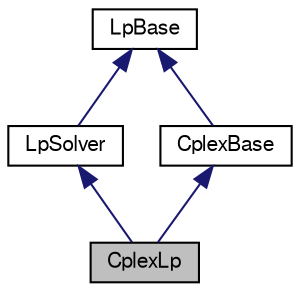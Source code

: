digraph "CplexLp"
{
 // LATEX_PDF_SIZE
  edge [fontname="FreeSans",fontsize="10",labelfontname="FreeSans",labelfontsize="10"];
  node [fontname="FreeSans",fontsize="10",shape=record];
  Node0 [label="CplexLp",height=0.2,width=0.4,color="black", fillcolor="grey75", style="filled", fontcolor="black",tooltip="Interface for the CPLEX LP solver."];
  Node1 -> Node0 [dir="back",color="midnightblue",fontsize="10",style="solid",fontname="FreeSans"];
  Node1 [label="LpSolver",height=0.2,width=0.4,color="black", fillcolor="white", style="filled",URL="$a03141.html",tooltip="Common base class for LP solvers."];
  Node2 -> Node1 [dir="back",color="midnightblue",fontsize="10",style="solid",fontname="FreeSans"];
  Node2 [label="LpBase",height=0.2,width=0.4,color="black", fillcolor="white", style="filled",URL="$a03077.html",tooltip="Common base class for LP and MIP solvers."];
  Node3 -> Node0 [dir="back",color="midnightblue",fontsize="10",style="solid",fontname="FreeSans"];
  Node3 [label="CplexBase",height=0.2,width=0.4,color="black", fillcolor="white", style="filled",URL="$a01913.html",tooltip="Base interface for the CPLEX LP and MIP solver."];
  Node2 -> Node3 [dir="back",color="midnightblue",fontsize="10",style="solid",fontname="FreeSans"];
}
